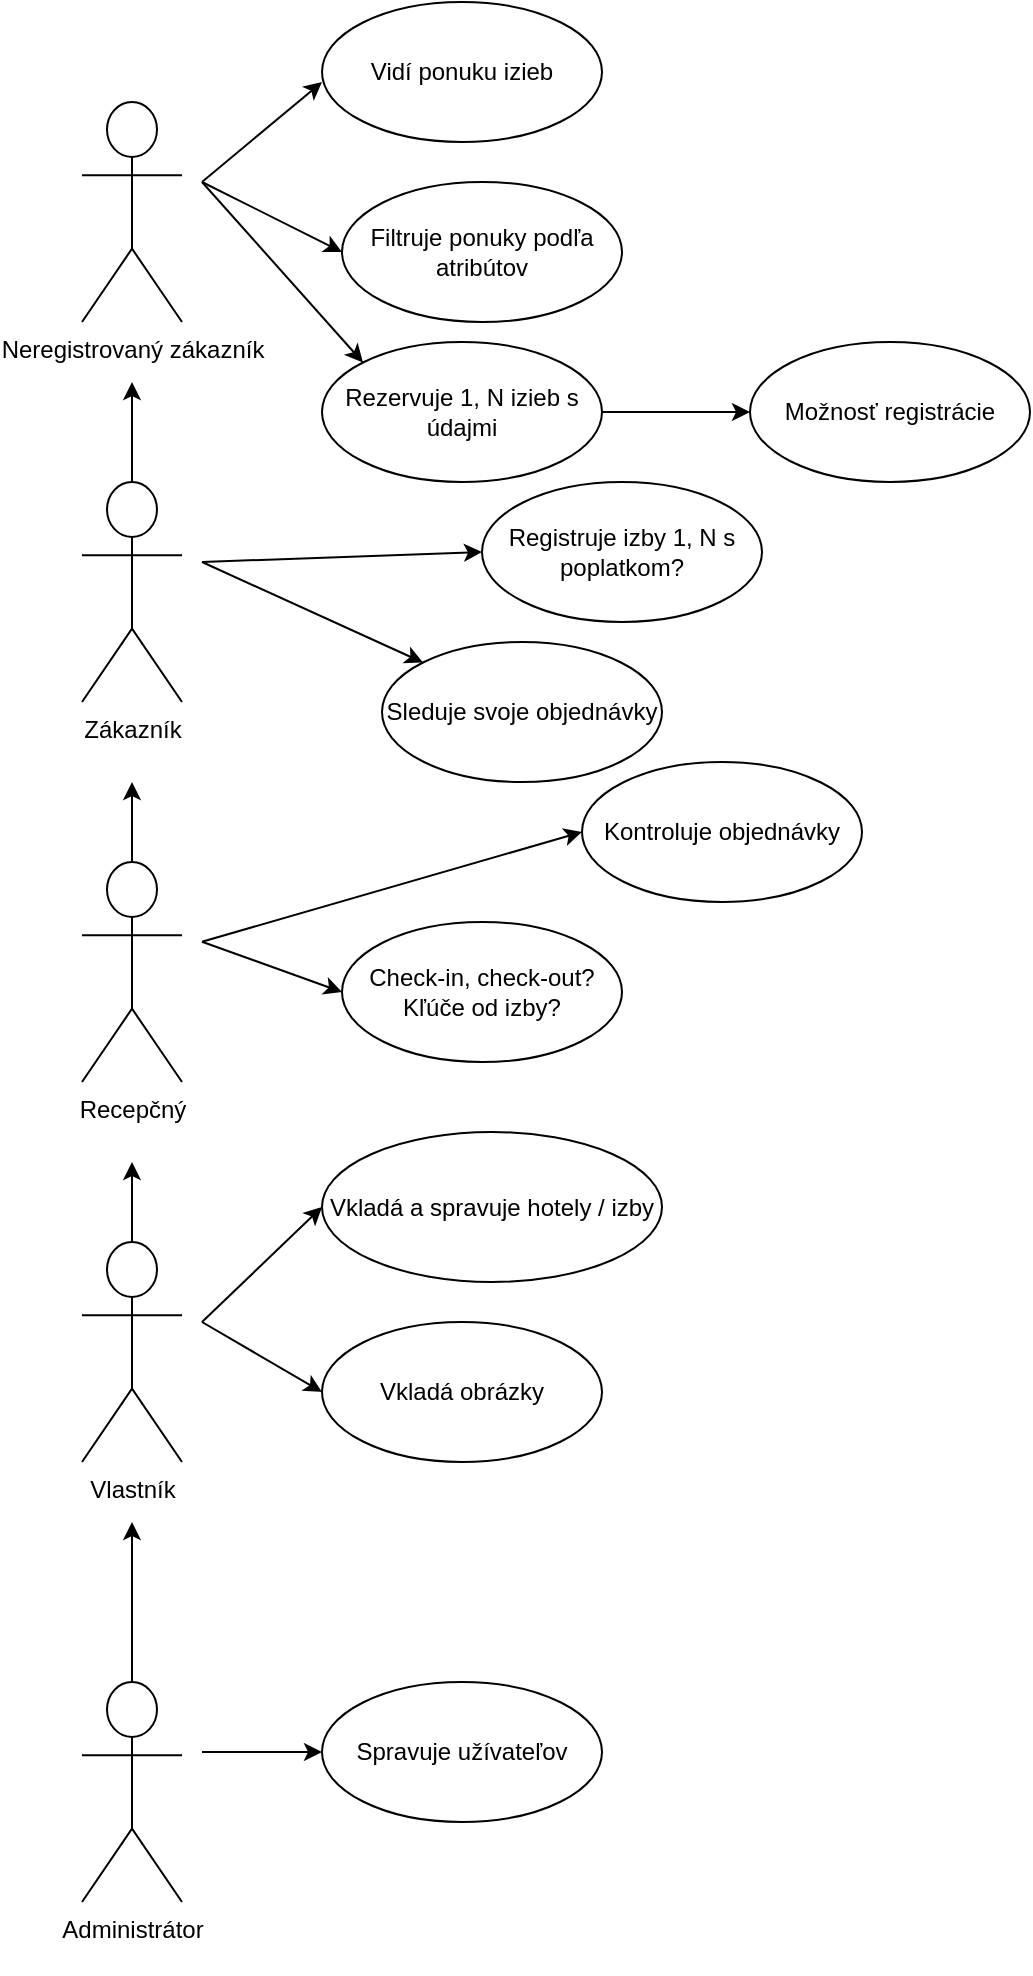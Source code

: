 <mxfile version="13.10.0" type="device"><diagram id="wJxbXrt7tqvNkiUFHt9X" name="Page-1"><mxGraphModel dx="1422" dy="791" grid="1" gridSize="10" guides="1" tooltips="1" connect="1" arrows="1" fold="1" page="1" pageScale="1" pageWidth="827" pageHeight="1169" math="0" shadow="0"><root><mxCell id="0"/><mxCell id="1" parent="0"/><mxCell id="W3NlhaJGQTk1m4-OjzsA-3" value="&lt;div&gt;Neregistrovaný zákazník&lt;/div&gt;&lt;div&gt;&lt;br&gt;&lt;/div&gt;" style="shape=umlActor;verticalLabelPosition=bottom;verticalAlign=top;html=1;outlineConnect=0;" vertex="1" parent="1"><mxGeometry x="80" y="70" width="50" height="110" as="geometry"/></mxCell><mxCell id="W3NlhaJGQTk1m4-OjzsA-16" style="edgeStyle=orthogonalEdgeStyle;rounded=0;orthogonalLoop=1;jettySize=auto;html=1;exitX=0.5;exitY=0;exitDx=0;exitDy=0;exitPerimeter=0;" edge="1" parent="1" source="W3NlhaJGQTk1m4-OjzsA-9"><mxGeometry relative="1" as="geometry"><mxPoint x="105" y="410" as="targetPoint"/></mxGeometry></mxCell><mxCell id="W3NlhaJGQTk1m4-OjzsA-9" value="&lt;div&gt;Recepčný&lt;/div&gt;" style="shape=umlActor;verticalLabelPosition=bottom;verticalAlign=top;html=1;outlineConnect=0;" vertex="1" parent="1"><mxGeometry x="80" y="450" width="50" height="110" as="geometry"/></mxCell><mxCell id="W3NlhaJGQTk1m4-OjzsA-15" style="edgeStyle=orthogonalEdgeStyle;rounded=0;orthogonalLoop=1;jettySize=auto;html=1;exitX=0.5;exitY=0;exitDx=0;exitDy=0;exitPerimeter=0;" edge="1" parent="1" source="W3NlhaJGQTk1m4-OjzsA-10"><mxGeometry relative="1" as="geometry"><mxPoint x="105" y="210" as="targetPoint"/></mxGeometry></mxCell><mxCell id="W3NlhaJGQTk1m4-OjzsA-10" value="&lt;div&gt;Zákazník&lt;/div&gt;&lt;div&gt;&lt;br&gt;&lt;/div&gt;" style="shape=umlActor;verticalLabelPosition=bottom;verticalAlign=top;html=1;outlineConnect=0;" vertex="1" parent="1"><mxGeometry x="80" y="260" width="50" height="110" as="geometry"/></mxCell><mxCell id="W3NlhaJGQTk1m4-OjzsA-17" value="" style="edgeStyle=orthogonalEdgeStyle;rounded=0;orthogonalLoop=1;jettySize=auto;html=1;" edge="1" parent="1" source="W3NlhaJGQTk1m4-OjzsA-12"><mxGeometry relative="1" as="geometry"><mxPoint x="105" y="600" as="targetPoint"/></mxGeometry></mxCell><mxCell id="W3NlhaJGQTk1m4-OjzsA-12" value="Vlastník" style="shape=umlActor;verticalLabelPosition=bottom;verticalAlign=top;html=1;outlineConnect=0;" vertex="1" parent="1"><mxGeometry x="80" y="640" width="50" height="110" as="geometry"/></mxCell><mxCell id="W3NlhaJGQTk1m4-OjzsA-18" style="edgeStyle=orthogonalEdgeStyle;rounded=0;orthogonalLoop=1;jettySize=auto;html=1;exitX=0.5;exitY=0;exitDx=0;exitDy=0;exitPerimeter=0;" edge="1" parent="1" source="W3NlhaJGQTk1m4-OjzsA-13"><mxGeometry relative="1" as="geometry"><mxPoint x="105" y="780" as="targetPoint"/></mxGeometry></mxCell><mxCell id="W3NlhaJGQTk1m4-OjzsA-13" value="&lt;div&gt;Administrátor&lt;/div&gt;&lt;div&gt;&lt;br&gt;&lt;/div&gt;" style="shape=umlActor;verticalLabelPosition=bottom;verticalAlign=top;html=1;outlineConnect=0;" vertex="1" parent="1"><mxGeometry x="80" y="860" width="50" height="110" as="geometry"/></mxCell><mxCell id="W3NlhaJGQTk1m4-OjzsA-25" style="edgeStyle=orthogonalEdgeStyle;rounded=0;orthogonalLoop=1;jettySize=auto;html=1;exitX=1;exitY=0.5;exitDx=0;exitDy=0;entryX=0;entryY=0.5;entryDx=0;entryDy=0;" edge="1" parent="1" source="W3NlhaJGQTk1m4-OjzsA-21" target="W3NlhaJGQTk1m4-OjzsA-24"><mxGeometry relative="1" as="geometry"/></mxCell><mxCell id="W3NlhaJGQTk1m4-OjzsA-21" value="Rezervuje 1, N izieb s údajmi" style="ellipse;whiteSpace=wrap;html=1;" vertex="1" parent="1"><mxGeometry x="200" y="190" width="140" height="70" as="geometry"/></mxCell><mxCell id="W3NlhaJGQTk1m4-OjzsA-22" value="Vidí ponuku izieb" style="ellipse;whiteSpace=wrap;html=1;" vertex="1" parent="1"><mxGeometry x="200" y="20" width="140" height="70" as="geometry"/></mxCell><mxCell id="W3NlhaJGQTk1m4-OjzsA-23" value="Filtruje ponuky podľa atribútov" style="ellipse;whiteSpace=wrap;html=1;" vertex="1" parent="1"><mxGeometry x="210" y="110" width="140" height="70" as="geometry"/></mxCell><mxCell id="W3NlhaJGQTk1m4-OjzsA-24" value="Možnosť registrácie" style="ellipse;whiteSpace=wrap;html=1;" vertex="1" parent="1"><mxGeometry x="414" y="190" width="140" height="70" as="geometry"/></mxCell><mxCell id="W3NlhaJGQTk1m4-OjzsA-28" value="" style="endArrow=classic;html=1;" edge="1" parent="1"><mxGeometry width="50" height="50" relative="1" as="geometry"><mxPoint x="140" y="110" as="sourcePoint"/><mxPoint x="200" y="60" as="targetPoint"/></mxGeometry></mxCell><mxCell id="W3NlhaJGQTk1m4-OjzsA-29" value="" style="endArrow=classic;html=1;entryX=0;entryY=0.5;entryDx=0;entryDy=0;" edge="1" parent="1" target="W3NlhaJGQTk1m4-OjzsA-23"><mxGeometry width="50" height="50" relative="1" as="geometry"><mxPoint x="140" y="110" as="sourcePoint"/><mxPoint x="220" y="100" as="targetPoint"/></mxGeometry></mxCell><mxCell id="W3NlhaJGQTk1m4-OjzsA-30" value="" style="endArrow=classic;html=1;entryX=0;entryY=0;entryDx=0;entryDy=0;" edge="1" parent="1" target="W3NlhaJGQTk1m4-OjzsA-21"><mxGeometry width="50" height="50" relative="1" as="geometry"><mxPoint x="140" y="110" as="sourcePoint"/><mxPoint x="210" y="70" as="targetPoint"/></mxGeometry></mxCell><mxCell id="W3NlhaJGQTk1m4-OjzsA-31" value="Registruje izby 1, N s poplatkom?" style="ellipse;whiteSpace=wrap;html=1;" vertex="1" parent="1"><mxGeometry x="280" y="260" width="140" height="70" as="geometry"/></mxCell><mxCell id="W3NlhaJGQTk1m4-OjzsA-32" value="Sleduje svoje objednávky" style="ellipse;whiteSpace=wrap;html=1;" vertex="1" parent="1"><mxGeometry x="230" y="340" width="140" height="70" as="geometry"/></mxCell><mxCell id="W3NlhaJGQTk1m4-OjzsA-33" value="" style="endArrow=classic;html=1;entryX=0;entryY=0.5;entryDx=0;entryDy=0;" edge="1" parent="1" target="W3NlhaJGQTk1m4-OjzsA-31"><mxGeometry width="50" height="50" relative="1" as="geometry"><mxPoint x="140" y="300" as="sourcePoint"/><mxPoint x="190" y="250" as="targetPoint"/></mxGeometry></mxCell><mxCell id="W3NlhaJGQTk1m4-OjzsA-34" value="" style="endArrow=classic;html=1;entryX=0;entryY=0;entryDx=0;entryDy=0;" edge="1" parent="1" target="W3NlhaJGQTk1m4-OjzsA-32"><mxGeometry width="50" height="50" relative="1" as="geometry"><mxPoint x="140" y="300" as="sourcePoint"/><mxPoint x="270" y="330" as="targetPoint"/></mxGeometry></mxCell><mxCell id="W3NlhaJGQTk1m4-OjzsA-35" value="Kontroluje objednávky" style="ellipse;whiteSpace=wrap;html=1;" vertex="1" parent="1"><mxGeometry x="330" y="400" width="140" height="70" as="geometry"/></mxCell><mxCell id="W3NlhaJGQTk1m4-OjzsA-36" value="&lt;div&gt;Check-in, check-out?&lt;/div&gt;&lt;div&gt;Kľúče od izby?&lt;br&gt;&lt;/div&gt;" style="ellipse;whiteSpace=wrap;html=1;" vertex="1" parent="1"><mxGeometry x="210" y="480" width="140" height="70" as="geometry"/></mxCell><mxCell id="W3NlhaJGQTk1m4-OjzsA-37" value="" style="endArrow=classic;html=1;entryX=0;entryY=0.5;entryDx=0;entryDy=0;" edge="1" parent="1" target="W3NlhaJGQTk1m4-OjzsA-35"><mxGeometry width="50" height="50" relative="1" as="geometry"><mxPoint x="140" y="489.87" as="sourcePoint"/><mxPoint x="250.503" y="540.121" as="targetPoint"/></mxGeometry></mxCell><mxCell id="W3NlhaJGQTk1m4-OjzsA-38" value="" style="endArrow=classic;html=1;entryX=0;entryY=0.5;entryDx=0;entryDy=0;" edge="1" parent="1" target="W3NlhaJGQTk1m4-OjzsA-36"><mxGeometry width="50" height="50" relative="1" as="geometry"><mxPoint x="140" y="489.87" as="sourcePoint"/><mxPoint x="250.503" y="540.121" as="targetPoint"/></mxGeometry></mxCell><mxCell id="W3NlhaJGQTk1m4-OjzsA-39" value="Vkladá a spravuje hotely / izby" style="ellipse;whiteSpace=wrap;html=1;" vertex="1" parent="1"><mxGeometry x="200" y="585" width="170" height="75" as="geometry"/></mxCell><mxCell id="W3NlhaJGQTk1m4-OjzsA-40" value="Vkladá obrázky" style="ellipse;whiteSpace=wrap;html=1;" vertex="1" parent="1"><mxGeometry x="200" y="680" width="140" height="70" as="geometry"/></mxCell><mxCell id="W3NlhaJGQTk1m4-OjzsA-41" value="" style="endArrow=classic;html=1;entryX=0;entryY=0.5;entryDx=0;entryDy=0;" edge="1" parent="1" target="W3NlhaJGQTk1m4-OjzsA-40"><mxGeometry width="50" height="50" relative="1" as="geometry"><mxPoint x="140" y="680" as="sourcePoint"/><mxPoint x="200" y="705.13" as="targetPoint"/></mxGeometry></mxCell><mxCell id="W3NlhaJGQTk1m4-OjzsA-42" value="" style="endArrow=classic;html=1;entryX=0;entryY=0.5;entryDx=0;entryDy=0;" edge="1" parent="1" target="W3NlhaJGQTk1m4-OjzsA-39"><mxGeometry width="50" height="50" relative="1" as="geometry"><mxPoint x="140" y="680" as="sourcePoint"/><mxPoint x="210" y="685.13" as="targetPoint"/></mxGeometry></mxCell><mxCell id="W3NlhaJGQTk1m4-OjzsA-43" value="Spravuje užívateľov" style="ellipse;whiteSpace=wrap;html=1;" vertex="1" parent="1"><mxGeometry x="200" y="860" width="140" height="70" as="geometry"/></mxCell><mxCell id="W3NlhaJGQTk1m4-OjzsA-44" value="" style="endArrow=classic;html=1;entryX=0;entryY=0.5;entryDx=0;entryDy=0;" edge="1" parent="1" target="W3NlhaJGQTk1m4-OjzsA-43"><mxGeometry width="50" height="50" relative="1" as="geometry"><mxPoint x="140" y="895" as="sourcePoint"/><mxPoint x="200" y="930" as="targetPoint"/></mxGeometry></mxCell></root></mxGraphModel></diagram></mxfile>